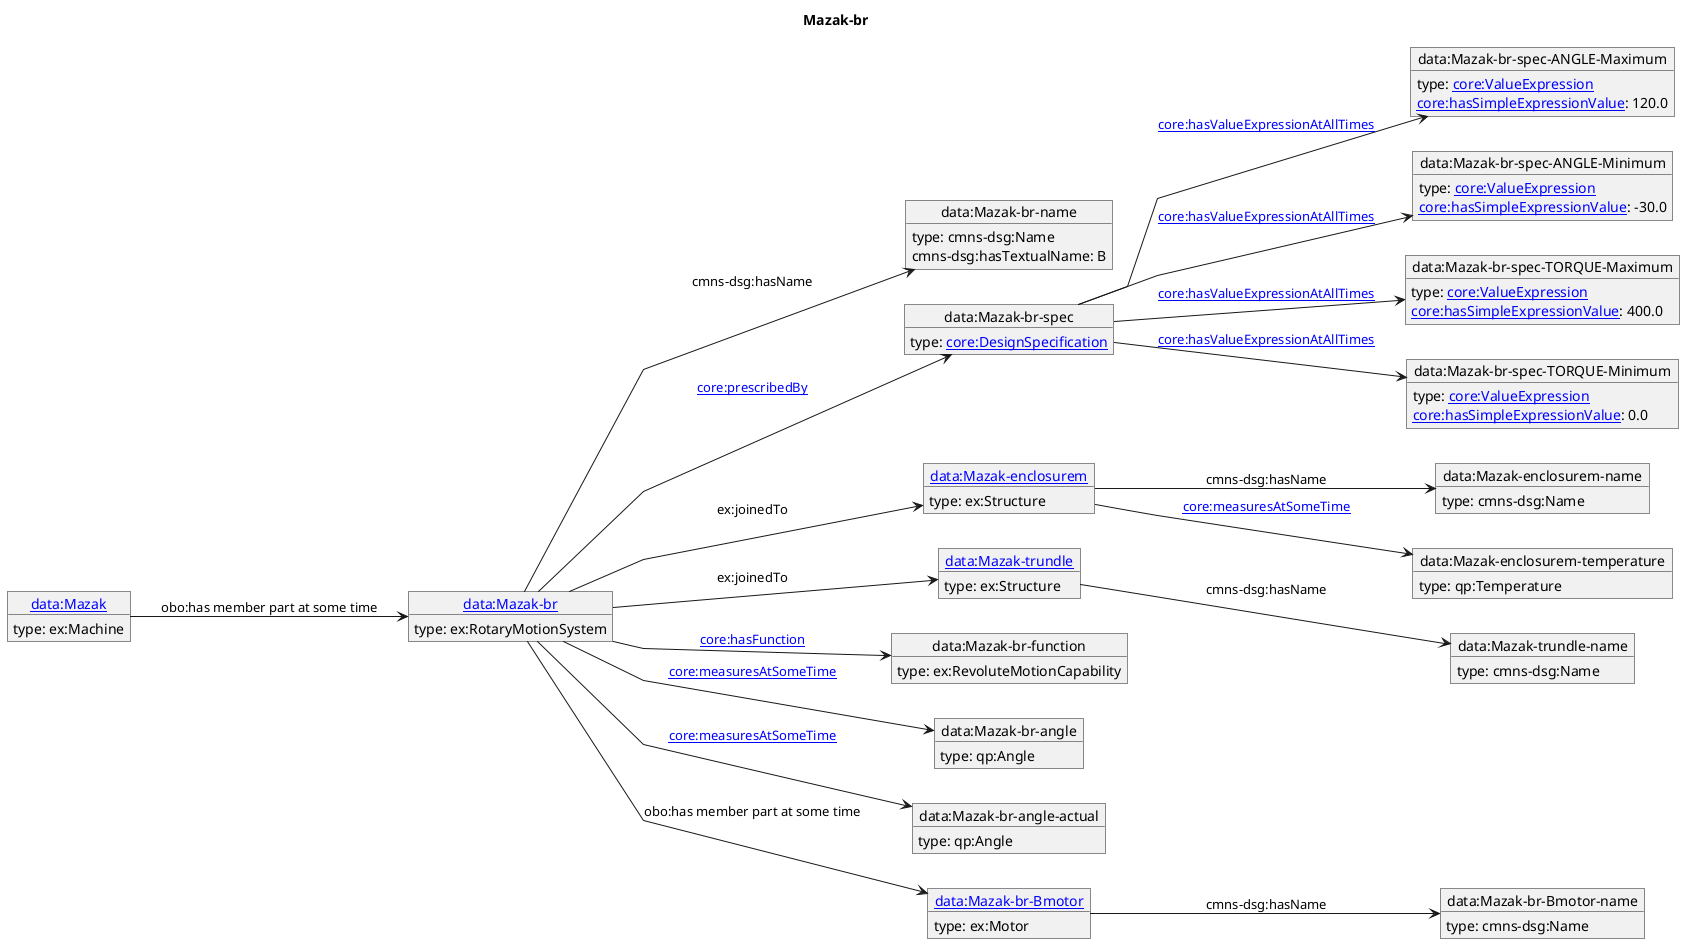 @startuml
skinparam linetype polyline
left to right direction
title Mazak-br
object "[[./Mazak-br.html data:Mazak-br]]" as o1 {
 type: ex:RotaryMotionSystem 
}
object "data:Mazak-br-name" as o2 {
 type: cmns-dsg:Name 
}
object "data:Mazak-br-spec" as o3 {
 type: [[https://spec.industrialontologies.org/ontology/core/Core/DesignSpecification core:DesignSpecification]] 
}
object "data:Mazak-br-spec-ANGLE-Maximum" as o4 {
 type: [[https://spec.industrialontologies.org/ontology/core/Core/ValueExpression core:ValueExpression]] 
}
object "data:Mazak-br-spec-ANGLE-Minimum" as o5 {
 type: [[https://spec.industrialontologies.org/ontology/core/Core/ValueExpression core:ValueExpression]] 
}
object "data:Mazak-br-spec-TORQUE-Maximum" as o6 {
 type: [[https://spec.industrialontologies.org/ontology/core/Core/ValueExpression core:ValueExpression]] 
}
object "data:Mazak-br-spec-TORQUE-Minimum" as o7 {
 type: [[https://spec.industrialontologies.org/ontology/core/Core/ValueExpression core:ValueExpression]] 
}
object "[[./Mazak-enclosurem.html data:Mazak-enclosurem]]" as o8 {
 type: ex:Structure 
}
object "data:Mazak-enclosurem-name" as o9 {
 type: cmns-dsg:Name 
}
object "data:Mazak-enclosurem-temperature" as o10 {
 type: qp:Temperature 
}
object "[[./Mazak-trundle.html data:Mazak-trundle]]" as o11 {
 type: ex:Structure 
}
object "data:Mazak-trundle-name" as o12 {
 type: cmns-dsg:Name 
}
object "data:Mazak-br-function" as o13 {
 type: ex:RevoluteMotionCapability 
}
object "data:Mazak-br-angle" as o14 {
 type: qp:Angle 
}
object "data:Mazak-br-angle-actual" as o15 {
 type: qp:Angle 
}
object "[[./Mazak-br-Bmotor.html data:Mazak-br-Bmotor]]" as o16 {
 type: ex:Motor 
}
object "data:Mazak-br-Bmotor-name" as o17 {
 type: cmns-dsg:Name 
}
object "[[./Mazak.html data:Mazak]]" as o18 {
 type: ex:Machine 
}
o1 --> o2 : cmns-dsg:hasName
o2 : cmns-dsg:hasTextualName: B
o1 --> o3 : [[https://spec.industrialontologies.org/ontology/core/Core/prescribedBy core:prescribedBy]]
o3 --> o4 : [[https://spec.industrialontologies.org/ontology/core/Core/hasValueExpressionAtAllTimes core:hasValueExpressionAtAllTimes]]
o4 : [[https://spec.industrialontologies.org/ontology/core/Core/hasSimpleExpressionValue core:hasSimpleExpressionValue]]: 120.0
o3 --> o5 : [[https://spec.industrialontologies.org/ontology/core/Core/hasValueExpressionAtAllTimes core:hasValueExpressionAtAllTimes]]
o5 : [[https://spec.industrialontologies.org/ontology/core/Core/hasSimpleExpressionValue core:hasSimpleExpressionValue]]: -30.0
o3 --> o6 : [[https://spec.industrialontologies.org/ontology/core/Core/hasValueExpressionAtAllTimes core:hasValueExpressionAtAllTimes]]
o6 : [[https://spec.industrialontologies.org/ontology/core/Core/hasSimpleExpressionValue core:hasSimpleExpressionValue]]: 400.0
o3 --> o7 : [[https://spec.industrialontologies.org/ontology/core/Core/hasValueExpressionAtAllTimes core:hasValueExpressionAtAllTimes]]
o7 : [[https://spec.industrialontologies.org/ontology/core/Core/hasSimpleExpressionValue core:hasSimpleExpressionValue]]: 0.0
o1 --> o8 : ex:joinedTo
o8 --> o9 : cmns-dsg:hasName
o8 --> o10 : [[https://spec.industrialontologies.org/ontology/core/Core/measuresAtSomeTime core:measuresAtSomeTime]]
o1 --> o11 : ex:joinedTo
o11 --> o12 : cmns-dsg:hasName
o1 --> o13 : [[https://spec.industrialontologies.org/ontology/core/Core/hasFunction core:hasFunction]]
o1 --> o14 : [[https://spec.industrialontologies.org/ontology/core/Core/measuresAtSomeTime core:measuresAtSomeTime]]
o1 --> o15 : [[https://spec.industrialontologies.org/ontology/core/Core/measuresAtSomeTime core:measuresAtSomeTime]]
o1 --> o16 : obo:has member part at some time
o16 --> o17 : cmns-dsg:hasName
o18 --> o1 : obo:has member part at some time
@enduml
